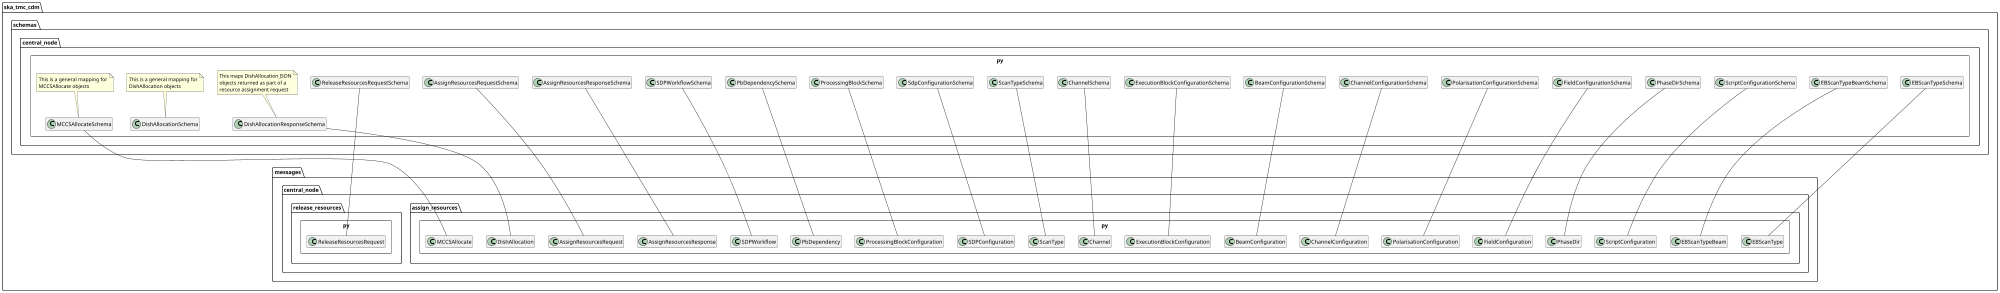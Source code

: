 @startuml
scale 2000 width
!pragma useNewPackage
hide empty members


package ska_tmc_cdm.schemas {
	package central_node.py <<Rectangle>> {
		class ReleaseResourcesRequestSchema
		class AssignResourcesRequestSchema
		class AssignResourcesResponseSchema
        class SDPWorkflowSchema
        class PbDependencySchema
        class ProcessingBlockSchema
        class SdpConfigurationSchema
        class MCCSAllocateSchema
        note top of MCCSAllocateSchema
            This is a general mapping for
            MCCSAllocate objects
        end note

		class DishAllocationSchema
		note top of DishAllocationSchema
			This is a general mapping for
			DishAllocation objects
		end note

		class DishAllocationResponseSchema
		note top of DishAllocationResponseSchema
			This maps DishAllocation JSON
			objects returned as part of a
			resource assignment request
		end note

        class ScanTypeSchema
        class ChannelSchema
        class ExecutionBlockConfigurationSchema
        class BeamConfigurationSchema
        class ChannelConfigurationSchema
        class PolarisationConfigurationSchema
        class FieldConfigurationSchema
        class PhaseDirSchema
        class ScriptConfigurationSchema
        class EBScanTypeBeamSchema
        class EBScanTypeSchema
	}
}

package ska_tmc_cdm.messages.central_node {
	package assign_resources.py <<Rectangle>> {
		class AssignResourcesRequest
		class AssignResourcesResponse
		class DishAllocation
        class ScanType
        class SDPWorkflow
        class PbDependency
        class ProcessingBlockConfiguration
        class SDPConfiguration
        class MCCSAllocate
        class Channel
        class ExecutionBlockConfiguration
        class BeamConfiguration
        class ChannelConfiguration
        class PolarisationConfiguration
        class FieldConfiguration
        class PhaseDir
        class ScriptConfiguration
        class EBScanTypeBeam
        class EBScanType
	}

	package release_resources.py <<Rectangle>> {
		class ReleaseResourcesRequest
	}
}

DishAllocationResponseSchema --- DishAllocation
AssignResourcesRequestSchema --- AssignResourcesRequest
AssignResourcesResponseSchema --- AssignResourcesResponse
ReleaseResourcesRequestSchema --- ReleaseResourcesRequest
ScanTypeSchema --- ScanType
SDPWorkflowSchema --- SDPWorkflow
PbDependencySchema --- PbDependency
ProcessingBlockSchema --- ProcessingBlockConfiguration
SdpConfigurationSchema --- SDPConfiguration
MCCSAllocateSchema --- MCCSAllocate
ChannelSchema --- Channel
ExecutionBlockConfigurationSchema --- ExecutionBlockConfiguration
BeamConfigurationSchema --- BeamConfiguration
ChannelConfigurationSchema -- ChannelConfiguration
PolarisationConfigurationSchema -- PolarisationConfiguration
FieldConfigurationSchema --- FieldConfiguration
PhaseDirSchema --- PhaseDir
ScriptConfigurationSchema --- ScriptConfiguration
EBScanTypeBeamSchema --- EBScanTypeBeam
EBScanTypeSchema --- EBScanType

@enduml
